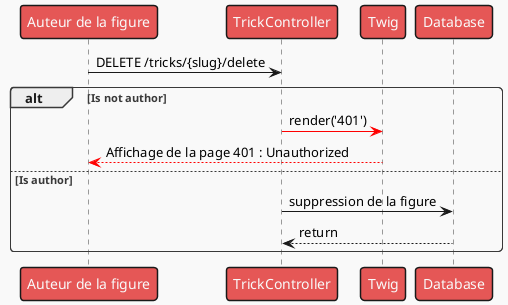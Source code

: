 @startuml

!theme mars

Person as "Auteur de la figure" -> TrickController : DELETE /tricks/{slug}/delete
alt Is not author
    TrickController -[#red]> Twig : render('401')
    Twig -[#red]-> Person : Affichage de la page 401 : Unauthorized
else Is author
    TrickController -> Database : suppression de la figure
    Database --> TrickController : return
end
@enduml
